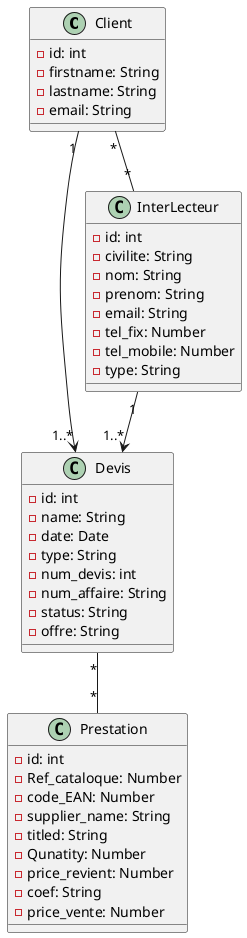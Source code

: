 @startuml Evaluation

class Client {
    -id: int
    -firstname: String
    -lastname: String
    -email: String
}

class Devis {
   -id: int
   -name: String
   -date: Date
   -type: String
   -num_devis: int
   -num_affaire: String
   -status: String 
   -offre: String
}

class InterLecteur {
    -id: int
    -civilite: String
    -nom: String
    -prenom: String
    -email: String
    -tel_fix: Number
    -tel_mobile: Number
    -type: String
}

class Prestation {
    -id: int
    -Ref_cataloque: Number
    -code_EAN: Number
    -supplier_name: String
    -titled: String
    -Qunatity: Number
    -price_revient: Number
    -coef: String
    -price_vente: Number
}

Client "1" --> "1..*" Devis
Client "*" -- "*" InterLecteur
InterLecteur "1" --> "1..*" Devis
Devis "*" -- "*" Prestation
@enduml
' status to determine if the devis is accepted,sent,rejected,...etc.